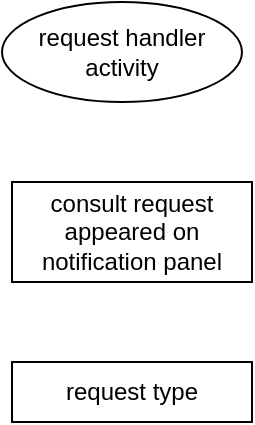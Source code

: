 <mxfile version="20.8.5" type="github">
  <diagram id="wbkt6HfqlIf_TVYaDv4-" name="Page-1">
    <mxGraphModel dx="880" dy="456" grid="1" gridSize="10" guides="1" tooltips="1" connect="1" arrows="1" fold="1" page="1" pageScale="1" pageWidth="850" pageHeight="1100" math="0" shadow="0">
      <root>
        <mxCell id="0" />
        <mxCell id="1" parent="0" />
        <mxCell id="oPC-U731oiN2YdVs4txt-1" value="request handler activity" style="ellipse;whiteSpace=wrap;html=1;" vertex="1" parent="1">
          <mxGeometry x="425" y="140" width="120" height="50" as="geometry" />
        </mxCell>
        <mxCell id="oPC-U731oiN2YdVs4txt-2" value="consult request appeared on notification panel" style="rounded=0;whiteSpace=wrap;html=1;" vertex="1" parent="1">
          <mxGeometry x="430" y="230" width="120" height="50" as="geometry" />
        </mxCell>
        <mxCell id="oPC-U731oiN2YdVs4txt-3" value="request type" style="rounded=0;whiteSpace=wrap;html=1;" vertex="1" parent="1">
          <mxGeometry x="430" y="320" width="120" height="30" as="geometry" />
        </mxCell>
      </root>
    </mxGraphModel>
  </diagram>
</mxfile>
